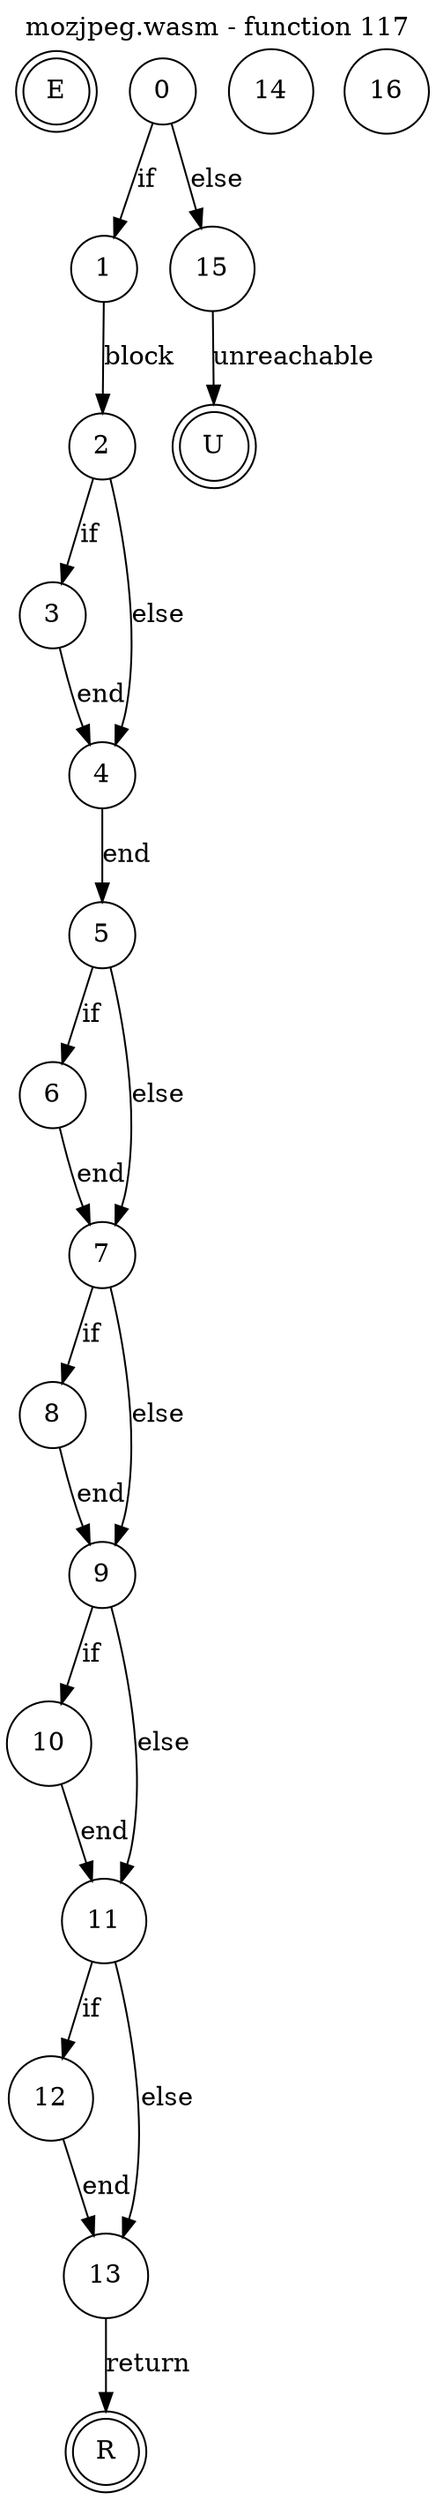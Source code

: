 digraph finite_state_machine {
    label = "mozjpeg.wasm - function 117"
    labelloc =  t
    labelfontsize = 16
    labelfontcolor = black
    labelfontname = "Helvetica"
    node [shape = doublecircle]; E U R ;
node [shape=circle, fontcolor=black, style="", label="0"]0
node [shape=circle, fontcolor=black, style="", label="1"]1
node [shape=circle, fontcolor=black, style="", label="2"]2
node [shape=circle, fontcolor=black, style="", label="3"]3
node [shape=circle, fontcolor=black, style="", label="4"]4
node [shape=circle, fontcolor=black, style="", label="5"]5
node [shape=circle, fontcolor=black, style="", label="6"]6
node [shape=circle, fontcolor=black, style="", label="7"]7
node [shape=circle, fontcolor=black, style="", label="8"]8
node [shape=circle, fontcolor=black, style="", label="9"]9
node [shape=circle, fontcolor=black, style="", label="10"]10
node [shape=circle, fontcolor=black, style="", label="11"]11
node [shape=circle, fontcolor=black, style="", label="12"]12
node [shape=circle, fontcolor=black, style="", label="13"]13
node [shape=circle, fontcolor=black, style="", label="14"]14
node [shape=circle, fontcolor=black, style="", label="15"]15
node [shape=circle, fontcolor=black, style="", label="16"]16
node [shape=circle, fontcolor=black, style="", label="E"]E
node [shape=circle, fontcolor=black, style="", label="R"]R
node [shape=circle, fontcolor=black, style="", label="U"]U
    0 -> 1[label="if"];
    0 -> 15[label="else"];
    1 -> 2[label="block"];
    2 -> 3[label="if"];
    2 -> 4[label="else"];
    3 -> 4[label="end"];
    4 -> 5[label="end"];
    5 -> 6[label="if"];
    5 -> 7[label="else"];
    6 -> 7[label="end"];
    7 -> 8[label="if"];
    7 -> 9[label="else"];
    8 -> 9[label="end"];
    9 -> 10[label="if"];
    9 -> 11[label="else"];
    10 -> 11[label="end"];
    11 -> 12[label="if"];
    11 -> 13[label="else"];
    12 -> 13[label="end"];
    13 -> R[label="return"];
    15 -> U[label="unreachable"];
}
